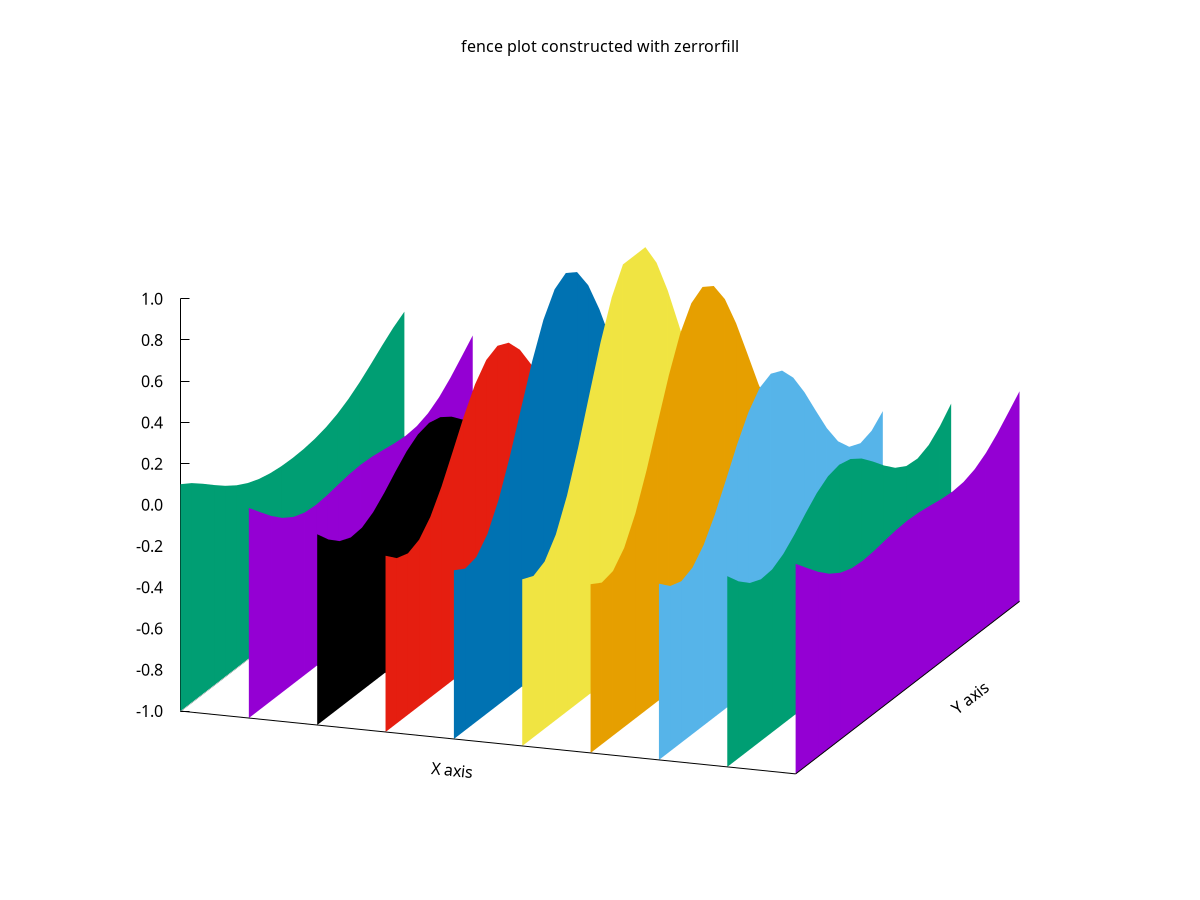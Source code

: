 #!/usr/bin/gnuplot -persist
# set terminal pngcairo  transparent enhanced font "arial,10" fontscale 1.0 size 600, 400 
# set output 'zerror.2.png'
set style fill   solid 1.00 noborder
set format z "%.1f" 
unset key
unset parametric
set view 66, 200, 1, 1
set xyplane relative 0
unset xtics
unset ytics
set title "fence plot constructed with zerrorfill" 
set xlabel "X axis" 
set xlabel  font "" textcolor lt -1 rotate parallel
set xrange [ * : * ] noreverse writeback
set x2range [ * : * ] noreverse writeback
set ylabel "Y axis" 
set ylabel  offset character -4, 0, 0 font "" textcolor lt -1 rotate parallel
set yrange [ * : * ] noreverse writeback
set y2range [ * : * ] noreverse writeback
set zrange [ * : * ] noreverse writeback
set cbrange [ * : * ] noreverse writeback
set rrange [ * : * ] noreverse writeback
set pm3d depthorder base
set colorbox vertical origin screen 0.9, 0.2 size screen 0.05, 0.6 front  noinvert bdefault
sinc(u,v) = sin(sqrt(u**2+v**2)) / sqrt(u**2+v**2)
NO_ANIMATION = 1
## Last datafile plotted: "+"
splot for [i=-5:4][y=-50:50:5] '+' using (i):($1/100.):(-1):(-1):(sinc($1/10., 1.+i)) with zerrorfill



















